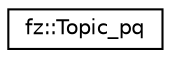 digraph "Graphical Class Hierarchy"
{
 // LATEX_PDF_SIZE
  edge [fontname="Helvetica",fontsize="10",labelfontname="Helvetica",labelfontsize="10"];
  node [fontname="Helvetica",fontsize="10",shape=record];
  rankdir="LR";
  Node0 [label="fz::Topic_pq",height=0.2,width=0.4,color="black", fillcolor="white", style="filled",URL="$classfz_1_1Topic__pq.html",tooltip="A data types conversion helper class that can deliver the Postgres Topics table equivalent INSERT val..."];
}

